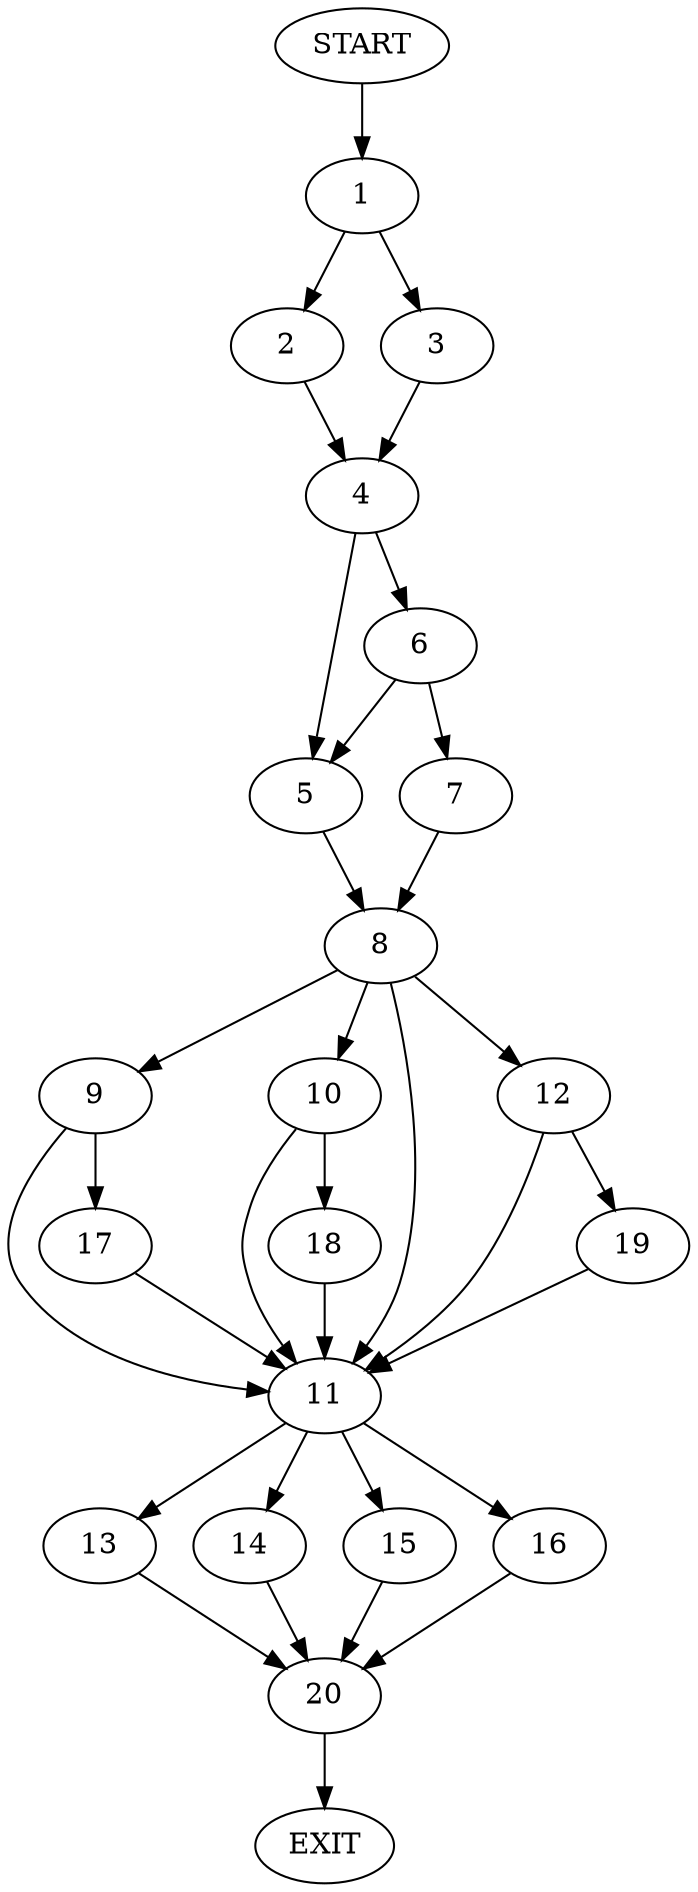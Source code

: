 digraph {
0 [label="START"]
21 [label="EXIT"]
0 -> 1
1 -> 2
1 -> 3
3 -> 4
2 -> 4
4 -> 5
4 -> 6
6 -> 5
6 -> 7
5 -> 8
7 -> 8
8 -> 9
8 -> 10
8 -> 11
8 -> 12
11 -> 13
11 -> 14
11 -> 15
11 -> 16
9 -> 11
9 -> 17
10 -> 18
10 -> 11
12 -> 19
12 -> 11
17 -> 11
19 -> 11
18 -> 11
15 -> 20
14 -> 20
16 -> 20
13 -> 20
20 -> 21
}
